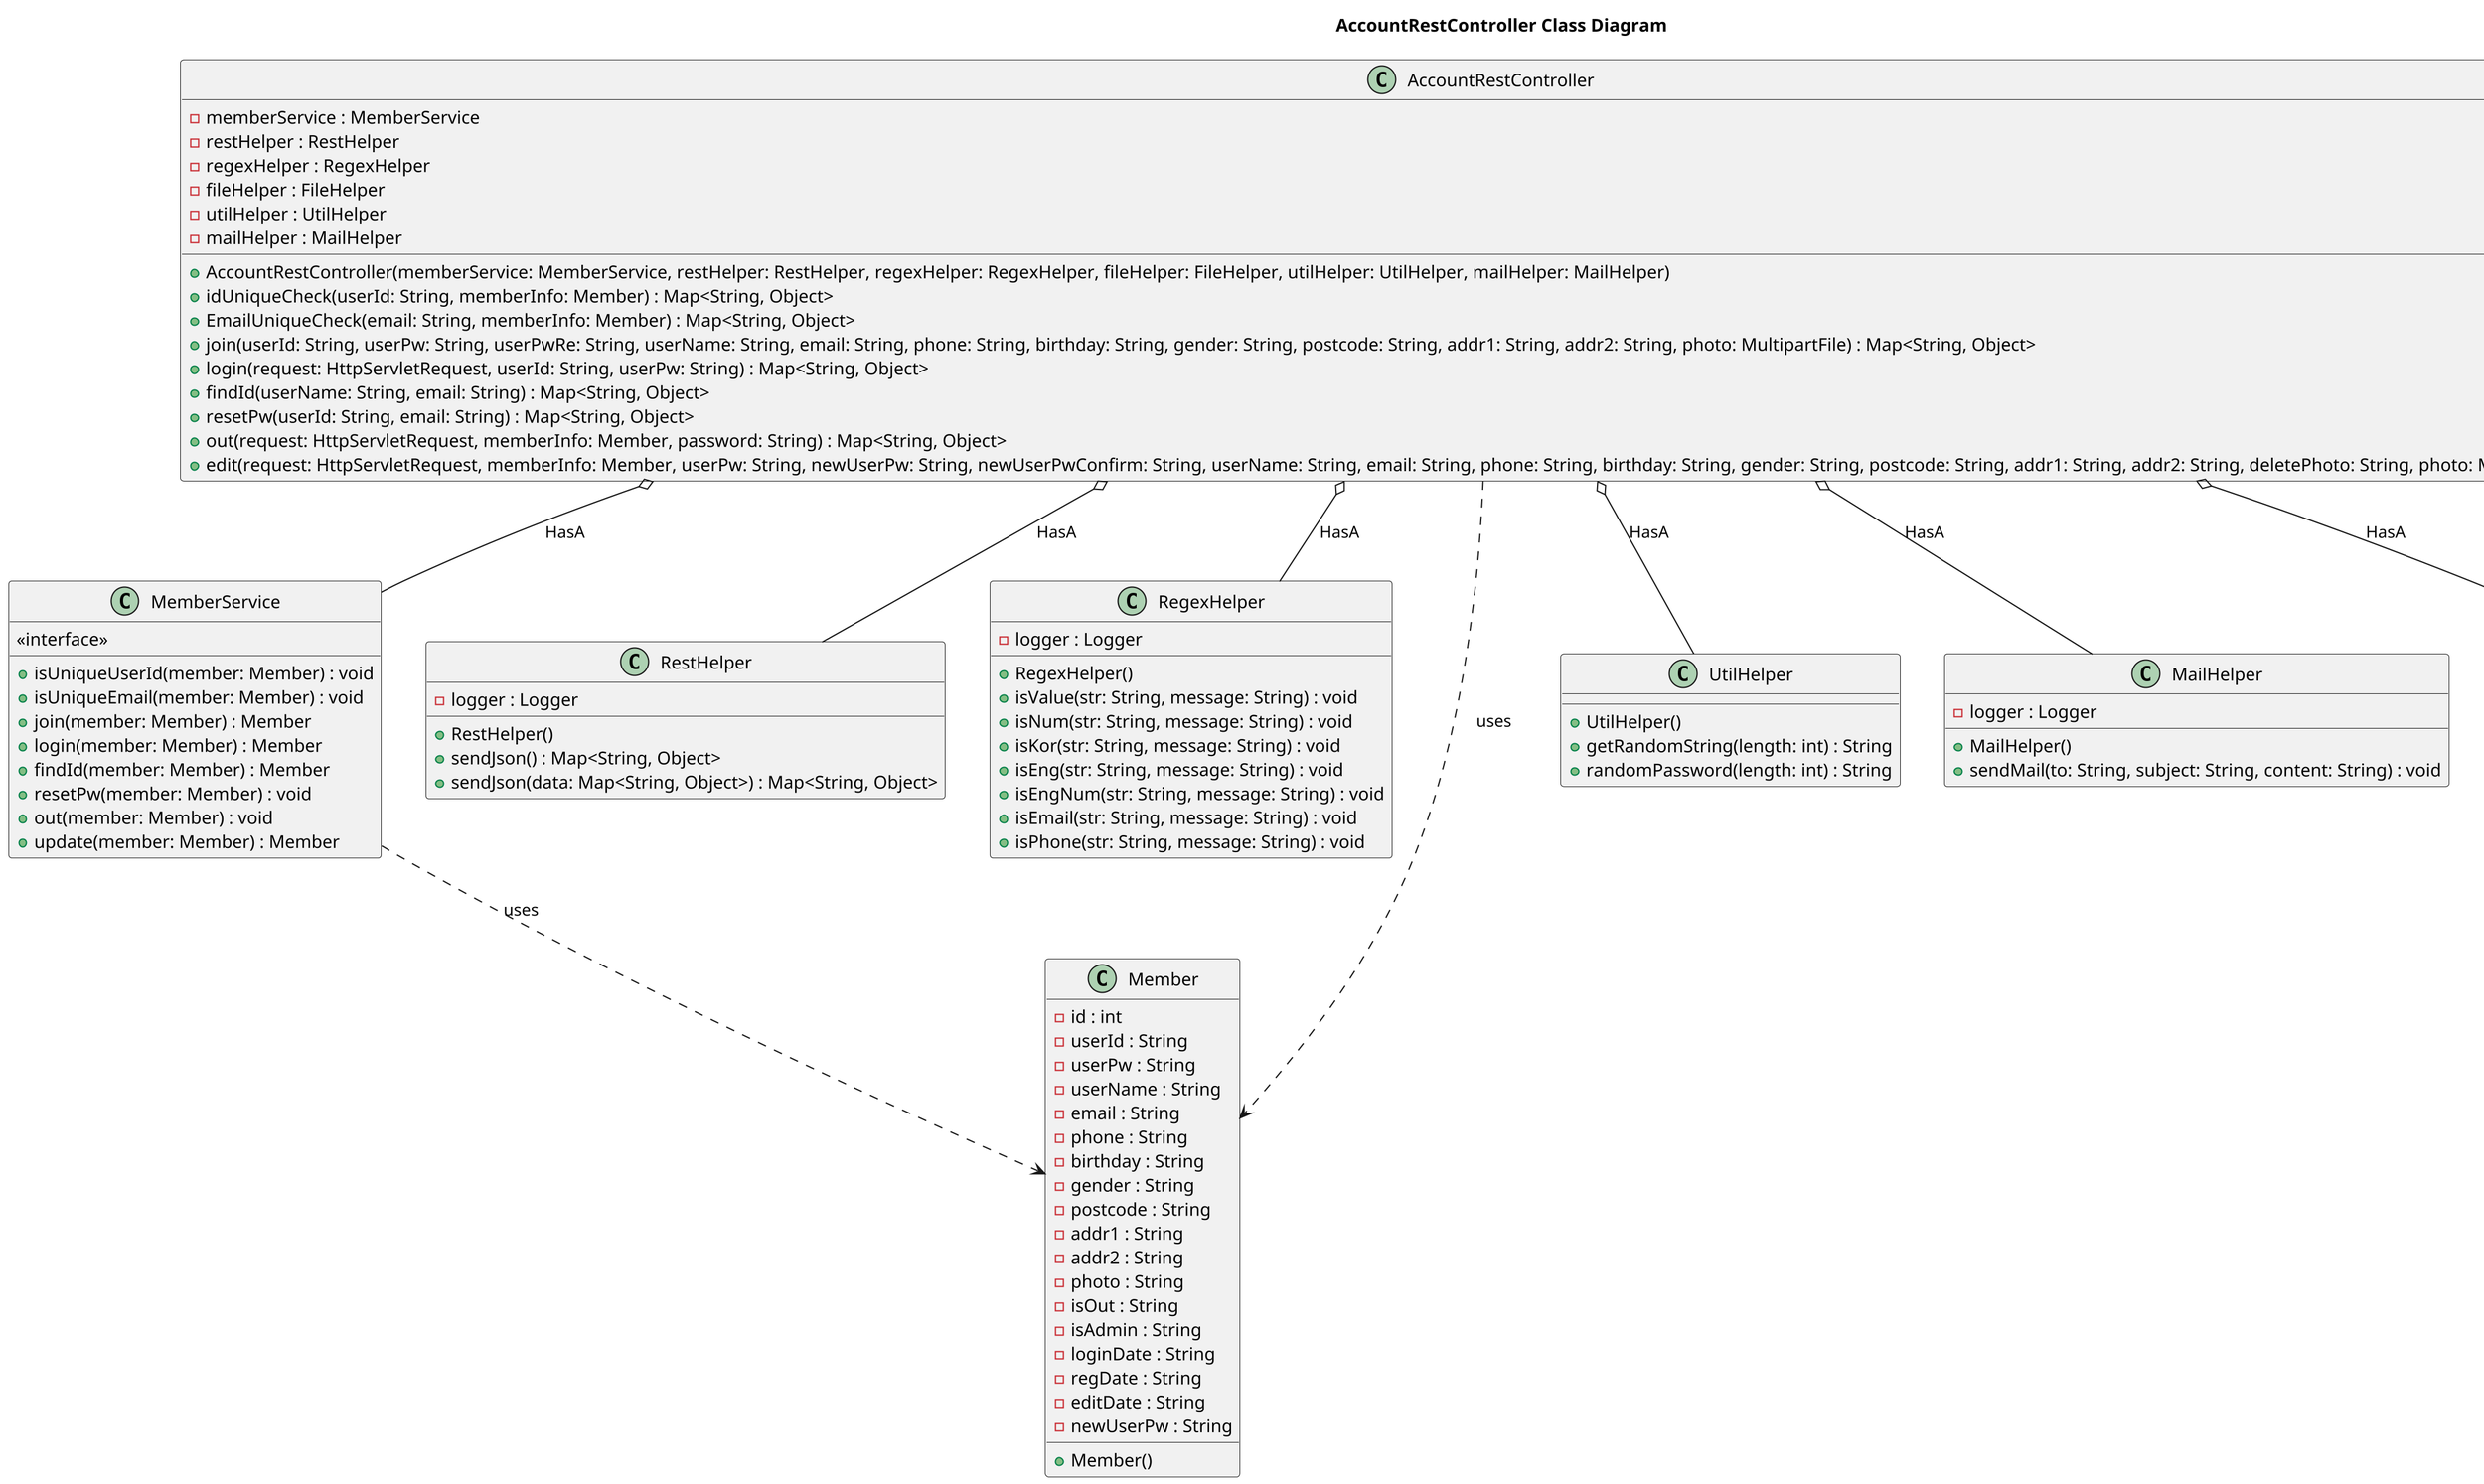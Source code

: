 @startuml
skinparam dpi 200
title AccountRestController Class Diagram

class AccountRestController {
    - memberService : MemberService
    - restHelper : RestHelper
    - regexHelper : RegexHelper
    - fileHelper : FileHelper
    - utilHelper : UtilHelper
    - mailHelper : MailHelper
    + AccountRestController(memberService: MemberService, restHelper: RestHelper, regexHelper: RegexHelper, fileHelper: FileHelper, utilHelper: UtilHelper, mailHelper: MailHelper)
    + idUniqueCheck(userId: String, memberInfo: Member) : Map<String, Object>
    + EmailUniqueCheck(email: String, memberInfo: Member) : Map<String, Object>
    + join(userId: String, userPw: String, userPwRe: String, userName: String, email: String, phone: String, birthday: String, gender: String, postcode: String, addr1: String, addr2: String, photo: MultipartFile) : Map<String, Object>
    + login(request: HttpServletRequest, userId: String, userPw: String) : Map<String, Object>
    + findId(userName: String, email: String) : Map<String, Object>
    + resetPw(userId: String, email: String) : Map<String, Object>
    + out(request: HttpServletRequest, memberInfo: Member, password: String) : Map<String, Object>
    + edit(request: HttpServletRequest, memberInfo: Member, userPw: String, newUserPw: String, newUserPwConfirm: String, userName: String, email: String, phone: String, birthday: String, gender: String, postcode: String, addr1: String, addr2: String, deletePhoto: String, photo: MultipartFile) : Map<String, Object>
}

class MemberService {
    <<interface>>
    + isUniqueUserId(member: Member) : void
    + isUniqueEmail(member: Member) : void
    + join(member: Member) : Member
    + login(member: Member) : Member
    + findId(member: Member) : Member
    + resetPw(member: Member) : void
    + out(member: Member) : void
    + update(member: Member) : Member
}

class RestHelper {
    - logger : Logger
    + RestHelper()
    + sendJson() : Map<String, Object>
    + sendJson(data: Map<String, Object>) : Map<String, Object>
}

class RegexHelper {
    - logger : Logger
    + RegexHelper()
    + isValue(str: String, message: String) : void
    + isNum(str: String, message: String) : void
    + isKor(str: String, message: String) : void
    + isEng(str: String, message: String) : void
    + isEngNum(str: String, message: String) : void
    + isEmail(str: String, message: String) : void
    + isPhone(str: String, message: String) : void
}

class FileHelper {
    - logger : Logger
    + FileHelper()
    + saveMultipartFile(multipartFile: MultipartFile) : UploadItem
    + readString(filePath: String) : String
    + deleteFile(filePath: String) : void
}

class UtilHelper {
    + UtilHelper()
    + getRandomString(length: int) : String
    + randomPassword(length: int) : String
}

class MailHelper {
    - logger : Logger
    + MailHelper()
    + sendMail(to: String, subject: String, content: String) : void
}

class Member {
    - id : int
    - userId : String
    - userPw : String
    - userName : String
    - email : String
    - phone : String
    - birthday : String
    - gender : String
    - postcode : String
    - addr1 : String
    - addr2 : String
    - photo : String
    - isOut : String
    - isAdmin : String
    - loginDate : String
    - regDate : String
    - editDate : String
    - newUserPw : String
    + Member()
}

class UploadItem {
    - fieldName : String
    - originName : String
    - contentType : String
    - fileSize : long
    - filePath : String
    - fileUrl : String
    - thumbnailPath : String
    - thumbnailUrl : String
    + UploadItem()
}

AccountRestController o-- MemberService : HasA
AccountRestController o-- RestHelper : HasA
AccountRestController o-- RegexHelper : HasA
AccountRestController o-- FileHelper : HasA
AccountRestController o-- UtilHelper : HasA
AccountRestController o-- MailHelper : HasA

FileHelper ..> UploadItem : creates
AccountRestController ..> Member : uses
MemberService ..> Member : uses

@enduml